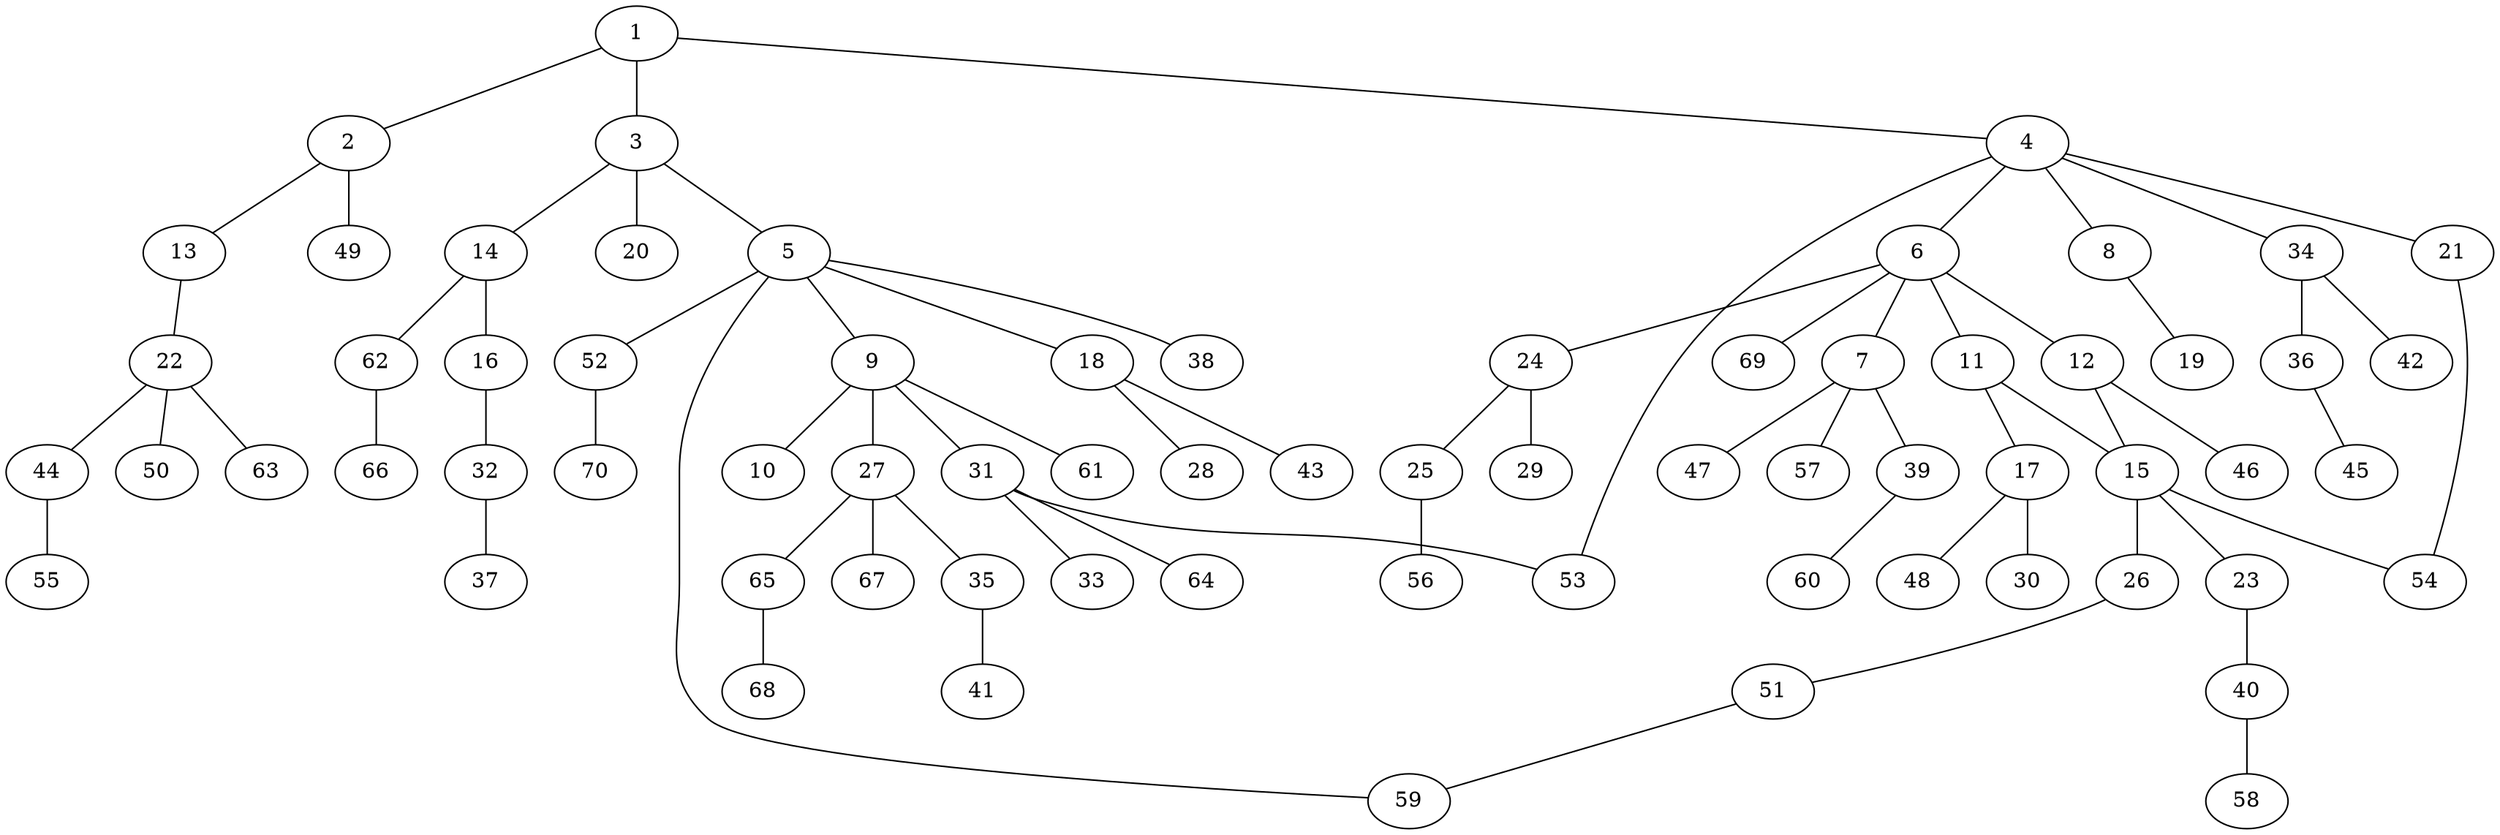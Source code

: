 graph graphname {1--2
1--3
1--4
2--13
2--49
3--5
3--14
3--20
4--6
4--8
4--21
4--34
4--53
5--9
5--18
5--38
5--52
5--59
6--7
6--11
6--12
6--24
6--69
7--39
7--47
7--57
8--19
9--10
9--27
9--31
9--61
11--15
11--17
12--15
12--46
13--22
14--16
14--62
15--23
15--26
15--54
16--32
17--30
17--48
18--28
18--43
21--54
22--44
22--50
22--63
23--40
24--25
24--29
25--56
26--51
27--35
27--65
27--67
31--33
31--53
31--64
32--37
34--36
34--42
35--41
36--45
39--60
40--58
44--55
51--59
52--70
62--66
65--68
}